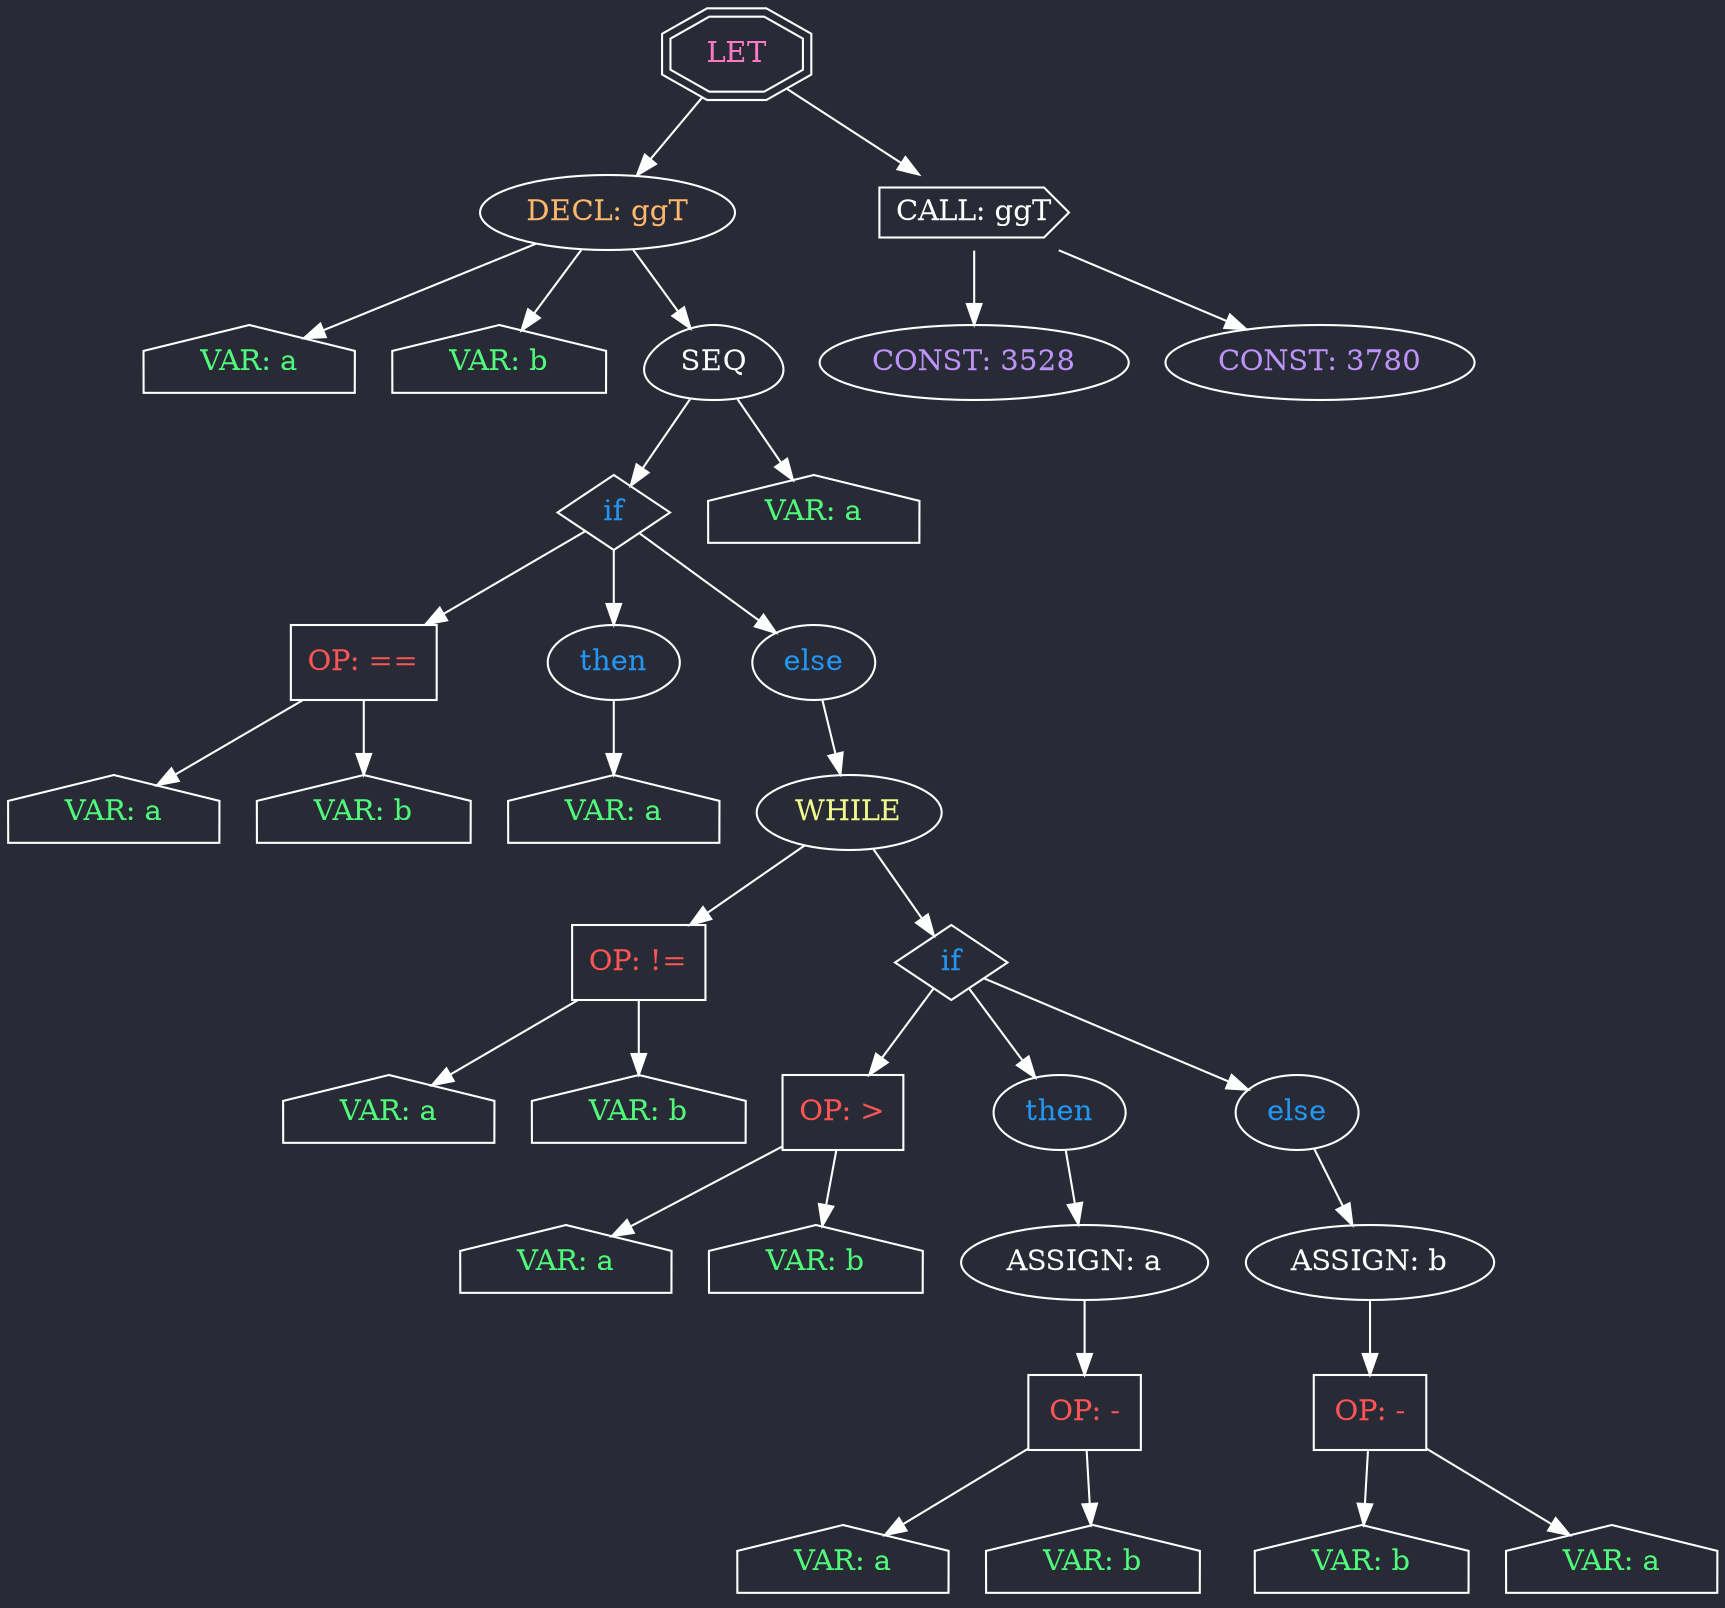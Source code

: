 // Parse-Tree
digraph "Parse-Tree" {
	bgcolor="#282a36"
	node [color=white fontcolor=white]
	edge [color=white fontcolor=white]
	node_58 [label=LET fontcolor="#ff79c6" shape=doubleoctagon]
	node_54 [label="DECL: ggT" fontcolor="#ffb86c"]
	node_27 [label="VAR: a" fontcolor="#50fa7b" shape=house]
	node_54 -> node_27
	node_28 [label="VAR: b" fontcolor="#50fa7b" shape=house]
	node_54 -> node_28
	node_53 [label=SEQ shape=egg]
	node_51 [label=if fontcolor="#2196f3" shape=diamond]
	node_31 [label="OP: ==" fontcolor="#ff5555" shape=rect]
	node_29 [label="VAR: a" fontcolor="#50fa7b" shape=house]
	node_31 -> node_29
	node_30 [label="VAR: b" fontcolor="#50fa7b" shape=house]
	node_31 -> node_30
	node_51t [label=then fontcolor="#2196f3"]
	node_51e [label=else fontcolor="#2196f3"]
	node_51 -> node_31
	node_51 -> node_51t
	node_51 -> node_51e
	node_32 [label="VAR: a" fontcolor="#50fa7b" shape=house]
	node_51t -> node_32
	node_50 [label=WHILE fontcolor="#f1fa8c"]
	node_35 [label="OP: !=" fontcolor="#ff5555" shape=rect]
	node_33 [label="VAR: a" fontcolor="#50fa7b" shape=house]
	node_35 -> node_33
	node_34 [label="VAR: b" fontcolor="#50fa7b" shape=house]
	node_35 -> node_34
	node_50 -> node_35
	node_49 [label=if fontcolor="#2196f3" shape=diamond]
	node_38 [label="OP: >" fontcolor="#ff5555" shape=rect]
	node_36 [label="VAR: a" fontcolor="#50fa7b" shape=house]
	node_38 -> node_36
	node_37 [label="VAR: b" fontcolor="#50fa7b" shape=house]
	node_38 -> node_37
	node_49t [label=then fontcolor="#2196f3"]
	node_49e [label=else fontcolor="#2196f3"]
	node_49 -> node_38
	node_49 -> node_49t
	node_49 -> node_49e
	node_43 [label="ASSIGN: a"]
	node_41 [label="OP: -" fontcolor="#ff5555" shape=rect]
	node_39 [label="VAR: a" fontcolor="#50fa7b" shape=house]
	node_41 -> node_39
	node_40 [label="VAR: b" fontcolor="#50fa7b" shape=house]
	node_41 -> node_40
	node_43 -> node_41
	node_49t -> node_43
	node_48 [label="ASSIGN: b"]
	node_46 [label="OP: -" fontcolor="#ff5555" shape=rect]
	node_44 [label="VAR: b" fontcolor="#50fa7b" shape=house]
	node_46 -> node_44
	node_45 [label="VAR: a" fontcolor="#50fa7b" shape=house]
	node_46 -> node_45
	node_48 -> node_46
	node_49e -> node_48
	node_50 -> node_49
	node_51e -> node_50
	node_53 -> node_51
	node_52 [label="VAR: a" fontcolor="#50fa7b" shape=house]
	node_53 -> node_52
	node_54 -> node_53
	node_58 -> node_54
	node_57 [label="CALL: ggT" shape=cds]
	node_55 [label="CONST: 3528" fontcolor="#bd93f9"]
	node_57 -> node_55
	node_56 [label="CONST: 3780" fontcolor="#bd93f9"]
	node_57 -> node_56
	node_58 -> node_57
}
